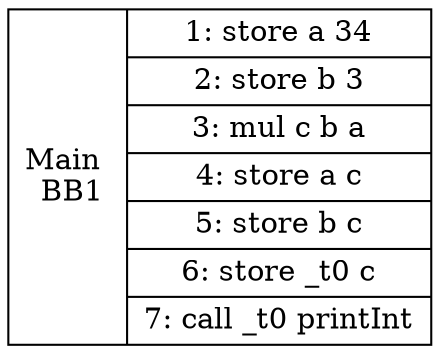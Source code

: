 digraph G {
bb1 [shape=record, label="<B> Main \n BB1 | {<entry>
	1: store a 34
|	2: store b 3
|	3: mul c b a
|	4: store a c
|	5: store b c
|	6: store _t0 c
|<exit>	7: call _t0 printInt
}"];
}

